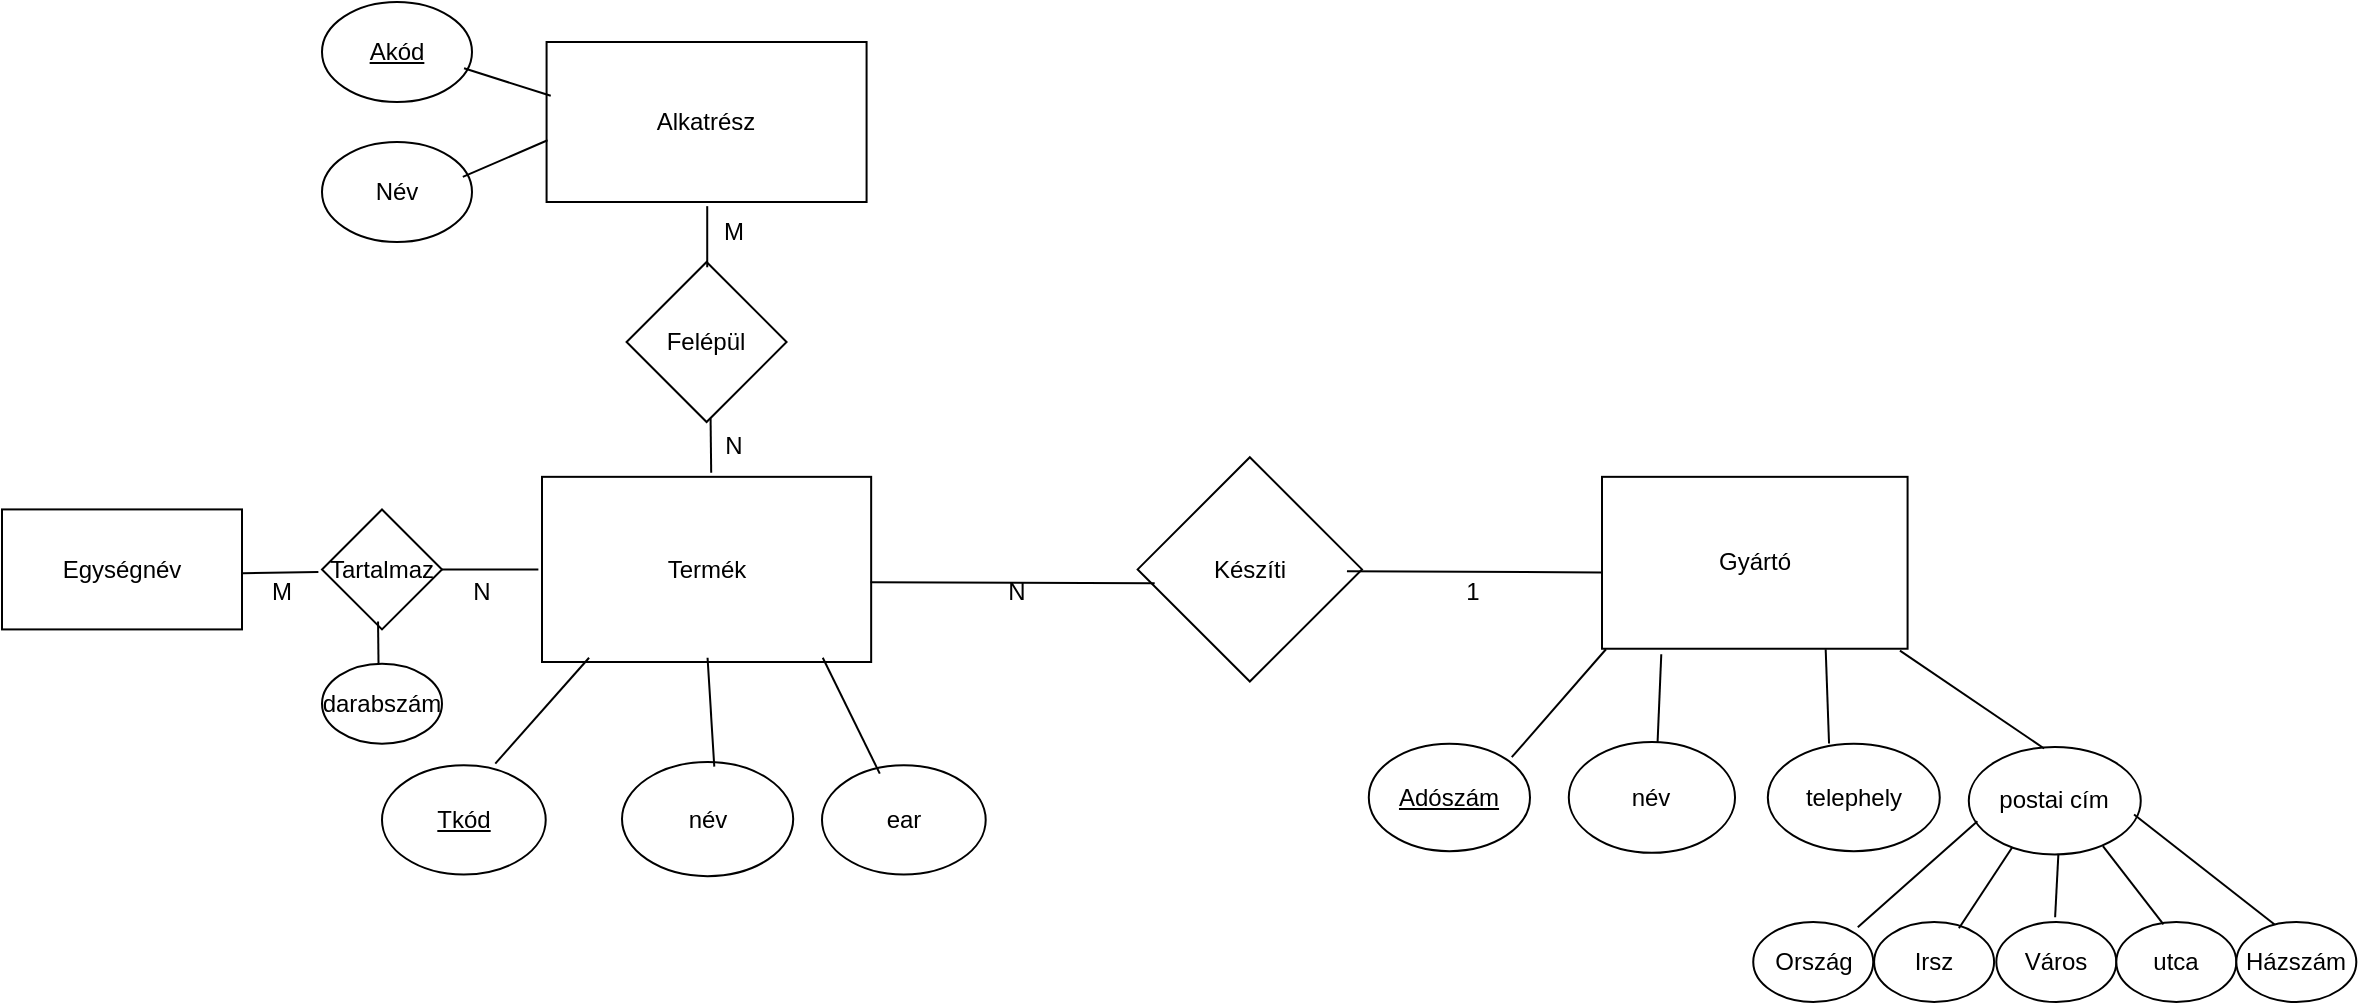<mxfile version="26.2.2">
  <diagram name="1 oldal" id="U9L_mThEmQpJSMEXH2Y8">
    <mxGraphModel dx="2009" dy="630" grid="1" gridSize="10" guides="1" tooltips="1" connect="1" arrows="1" fold="1" page="1" pageScale="1" pageWidth="827" pageHeight="1169" math="0" shadow="0">
      <root>
        <mxCell id="0" />
        <mxCell id="1" parent="0" />
        <mxCell id="KCTWwPVUpBCsBgQBtSwJ-1" value="&lt;font style=&quot;vertical-align: inherit;&quot;&gt;&lt;font style=&quot;vertical-align: inherit;&quot;&gt;Termék&lt;/font&gt;&lt;/font&gt;" style="rounded=0;whiteSpace=wrap;html=1;" vertex="1" parent="1">
          <mxGeometry x="150" y="867.42" width="164.58" height="92.58" as="geometry" />
        </mxCell>
        <mxCell id="KCTWwPVUpBCsBgQBtSwJ-2" value="&lt;font style=&quot;vertical-align: inherit;&quot;&gt;&lt;font style=&quot;vertical-align: inherit;&quot;&gt;Gyártó&lt;/font&gt;&lt;/font&gt;" style="rounded=0;whiteSpace=wrap;html=1;" vertex="1" parent="1">
          <mxGeometry x="680" y="867.42" width="152.79" height="85.95" as="geometry" />
        </mxCell>
        <mxCell id="KCTWwPVUpBCsBgQBtSwJ-3" value="&lt;font style=&quot;vertical-align: inherit;&quot;&gt;&lt;font style=&quot;vertical-align: inherit;&quot;&gt;&lt;u&gt;Tkód&lt;/u&gt;&lt;/font&gt;&lt;/font&gt;" style="ellipse;whiteSpace=wrap;html=1;" vertex="1" parent="1">
          <mxGeometry x="70" y="1011.66" width="81.86" height="54.57" as="geometry" />
        </mxCell>
        <mxCell id="KCTWwPVUpBCsBgQBtSwJ-4" value="&lt;font style=&quot;vertical-align: inherit;&quot;&gt;&lt;font style=&quot;vertical-align: inherit;&quot;&gt;&lt;font style=&quot;vertical-align: inherit;&quot;&gt;&lt;font style=&quot;vertical-align: inherit;&quot;&gt;név&lt;/font&gt;&lt;/font&gt;&lt;/font&gt;&lt;/font&gt;" style="ellipse;whiteSpace=wrap;html=1;" vertex="1" parent="1">
          <mxGeometry x="190" y="1010" width="85.6" height="57.07" as="geometry" />
        </mxCell>
        <mxCell id="KCTWwPVUpBCsBgQBtSwJ-5" value="&lt;font style=&quot;vertical-align: inherit;&quot;&gt;&lt;font style=&quot;vertical-align: inherit;&quot;&gt;&lt;font style=&quot;vertical-align: inherit;&quot;&gt;&lt;font style=&quot;vertical-align: inherit;&quot;&gt;&lt;font style=&quot;vertical-align: inherit;&quot;&gt;&lt;font style=&quot;vertical-align: inherit;&quot;&gt;ear&lt;/font&gt;&lt;/font&gt;&lt;/font&gt;&lt;/font&gt;&lt;/font&gt;&lt;/font&gt;" style="ellipse;whiteSpace=wrap;html=1;" vertex="1" parent="1">
          <mxGeometry x="290" y="1011.67" width="81.85" height="54.57" as="geometry" />
        </mxCell>
        <mxCell id="KCTWwPVUpBCsBgQBtSwJ-6" value="&lt;font style=&quot;vertical-align: inherit;&quot;&gt;&lt;font style=&quot;vertical-align: inherit;&quot;&gt;&lt;u&gt;&lt;font style=&quot;vertical-align: inherit;&quot;&gt;&lt;font style=&quot;vertical-align: inherit;&quot;&gt;Adószám&lt;/font&gt;&lt;/font&gt;&lt;/u&gt;&lt;/font&gt;&lt;/font&gt;" style="ellipse;whiteSpace=wrap;html=1;" vertex="1" parent="1">
          <mxGeometry x="563.4" y="1000.83" width="80.6" height="53.74" as="geometry" />
        </mxCell>
        <mxCell id="KCTWwPVUpBCsBgQBtSwJ-7" value="&lt;font style=&quot;vertical-align: inherit;&quot;&gt;&lt;font style=&quot;vertical-align: inherit;&quot;&gt;&lt;font style=&quot;vertical-align: inherit;&quot;&gt;&lt;font style=&quot;vertical-align: inherit;&quot;&gt;név&lt;/font&gt;&lt;/font&gt;&lt;/font&gt;&lt;/font&gt;" style="ellipse;whiteSpace=wrap;html=1;" vertex="1" parent="1">
          <mxGeometry x="663.4" y="1000" width="83.11" height="55.4" as="geometry" />
        </mxCell>
        <mxCell id="KCTWwPVUpBCsBgQBtSwJ-8" value="&lt;font style=&quot;vertical-align: inherit;&quot;&gt;&lt;font style=&quot;vertical-align: inherit;&quot;&gt;telephely&lt;/font&gt;&lt;/font&gt;" style="ellipse;whiteSpace=wrap;html=1;" vertex="1" parent="1">
          <mxGeometry x="762.91" y="1000.83" width="85.98" height="53.74" as="geometry" />
        </mxCell>
        <mxCell id="KCTWwPVUpBCsBgQBtSwJ-9" value="&lt;font style=&quot;vertical-align: inherit;&quot;&gt;&lt;font style=&quot;vertical-align: inherit;&quot;&gt;Készíti&lt;/font&gt;&lt;/font&gt;" style="rhombus;whiteSpace=wrap;html=1;" vertex="1" parent="1">
          <mxGeometry x="447.83" y="857.62" width="112.17" height="112.17" as="geometry" />
        </mxCell>
        <mxCell id="KCTWwPVUpBCsBgQBtSwJ-10" value="" style="endArrow=none;html=1;rounded=0;entryX=0.143;entryY=0.977;entryDx=0;entryDy=0;entryPerimeter=0;exitX=0.692;exitY=-0.016;exitDx=0;exitDy=0;exitPerimeter=0;" edge="1" parent="1" source="KCTWwPVUpBCsBgQBtSwJ-3" target="KCTWwPVUpBCsBgQBtSwJ-1">
          <mxGeometry width="50" height="50" relative="1" as="geometry">
            <mxPoint x="240" y="999" as="sourcePoint" />
            <mxPoint x="101.33" y="972" as="targetPoint" />
          </mxGeometry>
        </mxCell>
        <mxCell id="KCTWwPVUpBCsBgQBtSwJ-11" value="" style="endArrow=none;html=1;rounded=0;entryX=0.503;entryY=0.977;entryDx=0;entryDy=0;entryPerimeter=0;exitX=0.539;exitY=0.041;exitDx=0;exitDy=0;exitPerimeter=0;" edge="1" parent="1" source="KCTWwPVUpBCsBgQBtSwJ-4" target="KCTWwPVUpBCsBgQBtSwJ-1">
          <mxGeometry width="50" height="50" relative="1" as="geometry">
            <mxPoint x="164.35" y="1002" as="sourcePoint" />
            <mxPoint x="164.5" y="972" as="targetPoint" />
          </mxGeometry>
        </mxCell>
        <mxCell id="KCTWwPVUpBCsBgQBtSwJ-12" value="" style="endArrow=none;html=1;rounded=0;exitX=0.353;exitY=0.076;exitDx=0;exitDy=0;exitPerimeter=0;entryX=0.853;entryY=0.977;entryDx=0;entryDy=0;entryPerimeter=0;" edge="1" parent="1" source="KCTWwPVUpBCsBgQBtSwJ-5" target="KCTWwPVUpBCsBgQBtSwJ-1">
          <mxGeometry width="50" height="50" relative="1" as="geometry">
            <mxPoint x="375.365" y="996.914" as="sourcePoint" />
            <mxPoint x="224.65" y="972" as="targetPoint" />
          </mxGeometry>
        </mxCell>
        <mxCell id="KCTWwPVUpBCsBgQBtSwJ-13" value="" style="endArrow=none;html=1;rounded=0;exitX=0.933;exitY=0.508;exitDx=0;exitDy=0;exitPerimeter=0;entryX=0;entryY=0.556;entryDx=0;entryDy=0;entryPerimeter=0;" edge="1" parent="1" source="KCTWwPVUpBCsBgQBtSwJ-9" target="KCTWwPVUpBCsBgQBtSwJ-2">
          <mxGeometry width="50" height="50" relative="1" as="geometry">
            <mxPoint x="373.68" y="931.56" as="sourcePoint" />
            <mxPoint x="490" y="932" as="targetPoint" />
          </mxGeometry>
        </mxCell>
        <mxCell id="KCTWwPVUpBCsBgQBtSwJ-14" value="" style="endArrow=none;html=1;rounded=0;exitX=0.998;exitY=0.569;exitDx=0;exitDy=0;exitPerimeter=0;entryX=0.076;entryY=0.562;entryDx=0;entryDy=0;entryPerimeter=0;" edge="1" parent="1" source="KCTWwPVUpBCsBgQBtSwJ-1" target="KCTWwPVUpBCsBgQBtSwJ-9">
          <mxGeometry width="50" height="50" relative="1" as="geometry">
            <mxPoint x="179" y="932" as="sourcePoint" />
            <mxPoint x="360" y="950" as="targetPoint" />
          </mxGeometry>
        </mxCell>
        <mxCell id="KCTWwPVUpBCsBgQBtSwJ-15" value="N" style="text;html=1;align=center;verticalAlign=middle;resizable=0;points=[];autosize=1;strokeColor=none;fillColor=none;" vertex="1" parent="1">
          <mxGeometry x="371.85" y="910" width="30" height="30" as="geometry" />
        </mxCell>
        <mxCell id="KCTWwPVUpBCsBgQBtSwJ-16" value="1" style="text;html=1;align=center;verticalAlign=middle;resizable=0;points=[];autosize=1;strokeColor=none;fillColor=none;" vertex="1" parent="1">
          <mxGeometry x="600" y="910" width="30" height="30" as="geometry" />
        </mxCell>
        <mxCell id="KCTWwPVUpBCsBgQBtSwJ-17" value="&lt;font style=&quot;vertical-align: inherit;&quot;&gt;&lt;font style=&quot;vertical-align: inherit;&quot;&gt;postai cím&lt;/font&gt;&lt;/font&gt;" style="ellipse;whiteSpace=wrap;html=1;" vertex="1" parent="1">
          <mxGeometry x="863.4" y="1002.49" width="85.98" height="53.74" as="geometry" />
        </mxCell>
        <mxCell id="KCTWwPVUpBCsBgQBtSwJ-18" value="Irsz" style="ellipse;whiteSpace=wrap;html=1;" vertex="1" parent="1">
          <mxGeometry x="816.05" y="1090" width="60" height="40" as="geometry" />
        </mxCell>
        <mxCell id="KCTWwPVUpBCsBgQBtSwJ-19" value="" style="endArrow=none;html=1;rounded=0;entryX=0.013;entryY=1.003;entryDx=0;entryDy=0;entryPerimeter=0;exitX=0.887;exitY=0.126;exitDx=0;exitDy=0;exitPerimeter=0;" edge="1" parent="1" source="KCTWwPVUpBCsBgQBtSwJ-6" target="KCTWwPVUpBCsBgQBtSwJ-2">
          <mxGeometry width="50" height="50" relative="1" as="geometry">
            <mxPoint x="636.5" y="1006.67" as="sourcePoint" />
            <mxPoint x="683.5" y="953.67" as="targetPoint" />
          </mxGeometry>
        </mxCell>
        <mxCell id="KCTWwPVUpBCsBgQBtSwJ-20" value="" style="endArrow=none;html=1;rounded=0;entryX=0.194;entryY=1.032;entryDx=0;entryDy=0;entryPerimeter=0;exitX=0.534;exitY=0.005;exitDx=0;exitDy=0;exitPerimeter=0;" edge="1" parent="1" source="KCTWwPVUpBCsBgQBtSwJ-7" target="KCTWwPVUpBCsBgQBtSwJ-2">
          <mxGeometry width="50" height="50" relative="1" as="geometry">
            <mxPoint x="713" y="1007.37" as="sourcePoint" />
            <mxPoint x="710" y="953.37" as="targetPoint" />
          </mxGeometry>
        </mxCell>
        <mxCell id="KCTWwPVUpBCsBgQBtSwJ-21" value="" style="endArrow=none;html=1;rounded=0;exitX=0.356;exitY=-0.002;exitDx=0;exitDy=0;exitPerimeter=0;entryX=0.732;entryY=1.003;entryDx=0;entryDy=0;entryPerimeter=0;" edge="1" parent="1" source="KCTWwPVUpBCsBgQBtSwJ-8" target="KCTWwPVUpBCsBgQBtSwJ-2">
          <mxGeometry width="50" height="50" relative="1" as="geometry">
            <mxPoint x="828.5" y="1011.67" as="sourcePoint" />
            <mxPoint x="799.5" y="953.67" as="targetPoint" />
          </mxGeometry>
        </mxCell>
        <mxCell id="KCTWwPVUpBCsBgQBtSwJ-22" value="" style="endArrow=none;html=1;rounded=0;entryX=0.975;entryY=1.011;entryDx=0;entryDy=0;entryPerimeter=0;exitX=0.438;exitY=0.014;exitDx=0;exitDy=0;exitPerimeter=0;" edge="1" parent="1" source="KCTWwPVUpBCsBgQBtSwJ-17" target="KCTWwPVUpBCsBgQBtSwJ-2">
          <mxGeometry width="50" height="50" relative="1" as="geometry">
            <mxPoint x="830" y="1002.49" as="sourcePoint" />
            <mxPoint x="877" y="948.49" as="targetPoint" />
          </mxGeometry>
        </mxCell>
        <mxCell id="KCTWwPVUpBCsBgQBtSwJ-23" value="Város" style="ellipse;whiteSpace=wrap;html=1;" vertex="1" parent="1">
          <mxGeometry x="877.16" y="1090" width="60" height="40" as="geometry" />
        </mxCell>
        <mxCell id="KCTWwPVUpBCsBgQBtSwJ-24" value="utca" style="ellipse;whiteSpace=wrap;html=1;" vertex="1" parent="1">
          <mxGeometry x="937.16" y="1090" width="60" height="40" as="geometry" />
        </mxCell>
        <mxCell id="KCTWwPVUpBCsBgQBtSwJ-25" value="Házszám" style="ellipse;whiteSpace=wrap;html=1;" vertex="1" parent="1">
          <mxGeometry x="997.16" y="1090" width="60" height="40" as="geometry" />
        </mxCell>
        <mxCell id="KCTWwPVUpBCsBgQBtSwJ-26" value="Ország" style="ellipse;whiteSpace=wrap;html=1;" vertex="1" parent="1">
          <mxGeometry x="755.62" y="1090" width="60" height="40" as="geometry" />
        </mxCell>
        <mxCell id="KCTWwPVUpBCsBgQBtSwJ-27" value="" style="endArrow=none;html=1;rounded=0;exitX=0.871;exitY=0.065;exitDx=0;exitDy=0;exitPerimeter=0;entryX=0.05;entryY=0.69;entryDx=0;entryDy=0;entryPerimeter=0;" edge="1" parent="1" source="KCTWwPVUpBCsBgQBtSwJ-26" target="KCTWwPVUpBCsBgQBtSwJ-17">
          <mxGeometry width="50" height="50" relative="1" as="geometry">
            <mxPoint x="816.05" y="1090" as="sourcePoint" />
            <mxPoint x="866.05" y="1040" as="targetPoint" />
          </mxGeometry>
        </mxCell>
        <mxCell id="KCTWwPVUpBCsBgQBtSwJ-28" value="" style="endArrow=none;html=1;rounded=0;exitX=0.707;exitY=0.079;exitDx=0;exitDy=0;exitPerimeter=0;entryX=0.253;entryY=0.933;entryDx=0;entryDy=0;entryPerimeter=0;" edge="1" parent="1" source="KCTWwPVUpBCsBgQBtSwJ-18" target="KCTWwPVUpBCsBgQBtSwJ-17">
          <mxGeometry width="50" height="50" relative="1" as="geometry">
            <mxPoint x="840" y="1104.57" as="sourcePoint" />
            <mxPoint x="890" y="1054.57" as="targetPoint" />
          </mxGeometry>
        </mxCell>
        <mxCell id="KCTWwPVUpBCsBgQBtSwJ-29" value="" style="endArrow=none;html=1;rounded=0;exitX=0.49;exitY=-0.06;exitDx=0;exitDy=0;exitPerimeter=0;entryX=0.521;entryY=0.995;entryDx=0;entryDy=0;entryPerimeter=0;" edge="1" parent="1" source="KCTWwPVUpBCsBgQBtSwJ-23" target="KCTWwPVUpBCsBgQBtSwJ-17">
          <mxGeometry width="50" height="50" relative="1" as="geometry">
            <mxPoint x="880" y="1096.23" as="sourcePoint" />
            <mxPoint x="907" y="1056.23" as="targetPoint" />
          </mxGeometry>
        </mxCell>
        <mxCell id="KCTWwPVUpBCsBgQBtSwJ-30" value="" style="endArrow=none;html=1;rounded=0;exitX=0.393;exitY=0.031;exitDx=0;exitDy=0;exitPerimeter=0;entryX=0.78;entryY=0.922;entryDx=0;entryDy=0;entryPerimeter=0;" edge="1" parent="1" source="KCTWwPVUpBCsBgQBtSwJ-24" target="KCTWwPVUpBCsBgQBtSwJ-17">
          <mxGeometry width="50" height="50" relative="1" as="geometry">
            <mxPoint x="930" y="1086.57" as="sourcePoint" />
            <mxPoint x="931" y="1054.57" as="targetPoint" />
          </mxGeometry>
        </mxCell>
        <mxCell id="KCTWwPVUpBCsBgQBtSwJ-31" value="" style="endArrow=none;html=1;rounded=0;exitX=0.319;exitY=0.031;exitDx=0;exitDy=0;exitPerimeter=0;entryX=0.961;entryY=0.628;entryDx=0;entryDy=0;entryPerimeter=0;" edge="1" parent="1" source="KCTWwPVUpBCsBgQBtSwJ-25" target="KCTWwPVUpBCsBgQBtSwJ-17">
          <mxGeometry width="50" height="50" relative="1" as="geometry">
            <mxPoint x="980.38" y="1079" as="sourcePoint" />
            <mxPoint x="949.38" y="1040" as="targetPoint" />
          </mxGeometry>
        </mxCell>
        <mxCell id="KCTWwPVUpBCsBgQBtSwJ-36" value="Egységnév" style="rounded=0;whiteSpace=wrap;html=1;" vertex="1" parent="1">
          <mxGeometry x="-120" y="883.71" width="120" height="60" as="geometry" />
        </mxCell>
        <mxCell id="KCTWwPVUpBCsBgQBtSwJ-37" value="Tartalmaz" style="rhombus;whiteSpace=wrap;html=1;" vertex="1" parent="1">
          <mxGeometry x="40" y="883.71" width="60" height="60" as="geometry" />
        </mxCell>
        <mxCell id="KCTWwPVUpBCsBgQBtSwJ-38" value="" style="endArrow=none;html=1;rounded=0;exitX=1;exitY=0.5;exitDx=0;exitDy=0;entryX=-0.011;entryY=0.501;entryDx=0;entryDy=0;entryPerimeter=0;" edge="1" parent="1" source="KCTWwPVUpBCsBgQBtSwJ-37" target="KCTWwPVUpBCsBgQBtSwJ-1">
          <mxGeometry width="50" height="50" relative="1" as="geometry">
            <mxPoint x="101.86" y="960" as="sourcePoint" />
            <mxPoint x="151.86" y="910" as="targetPoint" />
          </mxGeometry>
        </mxCell>
        <mxCell id="KCTWwPVUpBCsBgQBtSwJ-39" value="" style="endArrow=none;html=1;rounded=0;exitX=1.004;exitY=0.532;exitDx=0;exitDy=0;entryX=-0.03;entryY=0.521;entryDx=0;entryDy=0;entryPerimeter=0;exitPerimeter=0;" edge="1" parent="1" source="KCTWwPVUpBCsBgQBtSwJ-36" target="KCTWwPVUpBCsBgQBtSwJ-37">
          <mxGeometry width="50" height="50" relative="1" as="geometry">
            <mxPoint x="-8" y="913.6" as="sourcePoint" />
            <mxPoint x="40" y="913.6" as="targetPoint" />
          </mxGeometry>
        </mxCell>
        <mxCell id="KCTWwPVUpBCsBgQBtSwJ-40" value="darabszám" style="ellipse;whiteSpace=wrap;html=1;" vertex="1" parent="1">
          <mxGeometry x="40" y="960.83" width="60" height="40" as="geometry" />
        </mxCell>
        <mxCell id="KCTWwPVUpBCsBgQBtSwJ-41" value="" style="endArrow=none;html=1;rounded=0;exitX=0.471;exitY=0.003;exitDx=0;exitDy=0;exitPerimeter=0;entryX=0.467;entryY=0.934;entryDx=0;entryDy=0;entryPerimeter=0;" edge="1" parent="1" source="KCTWwPVUpBCsBgQBtSwJ-40" target="KCTWwPVUpBCsBgQBtSwJ-37">
          <mxGeometry width="50" height="50" relative="1" as="geometry">
            <mxPoint x="-110" y="993.71" as="sourcePoint" />
            <mxPoint x="-60" y="943.71" as="targetPoint" />
          </mxGeometry>
        </mxCell>
        <mxCell id="KCTWwPVUpBCsBgQBtSwJ-42" value="N" style="text;html=1;align=center;verticalAlign=middle;whiteSpace=wrap;rounded=0;" vertex="1" parent="1">
          <mxGeometry x="90" y="910" width="60" height="30" as="geometry" />
        </mxCell>
        <mxCell id="KCTWwPVUpBCsBgQBtSwJ-44" value="M" style="text;html=1;align=center;verticalAlign=middle;whiteSpace=wrap;rounded=0;" vertex="1" parent="1">
          <mxGeometry x="-10" y="910" width="60" height="30" as="geometry" />
        </mxCell>
        <mxCell id="KCTWwPVUpBCsBgQBtSwJ-45" value="Alkatrész" style="rounded=0;whiteSpace=wrap;html=1;" vertex="1" parent="1">
          <mxGeometry x="152.29" y="650" width="160" height="80" as="geometry" />
        </mxCell>
        <mxCell id="KCTWwPVUpBCsBgQBtSwJ-46" value="Felépül" style="rhombus;whiteSpace=wrap;html=1;" vertex="1" parent="1">
          <mxGeometry x="192.29" y="760" width="80" height="80" as="geometry" />
        </mxCell>
        <mxCell id="KCTWwPVUpBCsBgQBtSwJ-47" value="" style="endArrow=none;html=1;rounded=0;entryX=0.525;entryY=0.977;entryDx=0;entryDy=0;entryPerimeter=0;exitX=0.514;exitY=-0.022;exitDx=0;exitDy=0;exitPerimeter=0;" edge="1" parent="1" source="KCTWwPVUpBCsBgQBtSwJ-1" target="KCTWwPVUpBCsBgQBtSwJ-46">
          <mxGeometry width="50" height="50" relative="1" as="geometry">
            <mxPoint x="180" y="890" as="sourcePoint" />
            <mxPoint x="230" y="840" as="targetPoint" />
          </mxGeometry>
        </mxCell>
        <mxCell id="KCTWwPVUpBCsBgQBtSwJ-48" value="" style="endArrow=none;html=1;rounded=0;entryX=0.502;entryY=1.026;entryDx=0;entryDy=0;entryPerimeter=0;exitX=0.504;exitY=0.033;exitDx=0;exitDy=0;exitPerimeter=0;" edge="1" parent="1" source="KCTWwPVUpBCsBgQBtSwJ-46" target="KCTWwPVUpBCsBgQBtSwJ-45">
          <mxGeometry width="50" height="50" relative="1" as="geometry">
            <mxPoint x="232.79" y="760" as="sourcePoint" />
            <mxPoint x="231.79" y="733" as="targetPoint" />
          </mxGeometry>
        </mxCell>
        <mxCell id="KCTWwPVUpBCsBgQBtSwJ-49" value="&lt;u&gt;Akód&lt;/u&gt;" style="ellipse;whiteSpace=wrap;html=1;" vertex="1" parent="1">
          <mxGeometry x="40" y="630" width="75" height="50" as="geometry" />
        </mxCell>
        <mxCell id="KCTWwPVUpBCsBgQBtSwJ-50" value="Név" style="ellipse;whiteSpace=wrap;html=1;" vertex="1" parent="1">
          <mxGeometry x="40" y="700" width="75" height="50" as="geometry" />
        </mxCell>
        <mxCell id="KCTWwPVUpBCsBgQBtSwJ-51" value="" style="endArrow=none;html=1;rounded=0;exitX=0.013;exitY=0.336;exitDx=0;exitDy=0;exitPerimeter=0;entryX=0.947;entryY=0.663;entryDx=0;entryDy=0;entryPerimeter=0;" edge="1" parent="1" source="KCTWwPVUpBCsBgQBtSwJ-45" target="KCTWwPVUpBCsBgQBtSwJ-49">
          <mxGeometry width="50" height="50" relative="1" as="geometry">
            <mxPoint x="65" y="710" as="sourcePoint" />
            <mxPoint x="115" y="660" as="targetPoint" />
          </mxGeometry>
        </mxCell>
        <mxCell id="KCTWwPVUpBCsBgQBtSwJ-52" value="" style="endArrow=none;html=1;rounded=0;exitX=0.939;exitY=0.349;exitDx=0;exitDy=0;exitPerimeter=0;entryX=0.003;entryY=0.614;entryDx=0;entryDy=0;entryPerimeter=0;" edge="1" parent="1" source="KCTWwPVUpBCsBgQBtSwJ-50" target="KCTWwPVUpBCsBgQBtSwJ-45">
          <mxGeometry width="50" height="50" relative="1" as="geometry">
            <mxPoint x="101.86" y="750" as="sourcePoint" />
            <mxPoint x="151.86" y="700" as="targetPoint" />
          </mxGeometry>
        </mxCell>
        <mxCell id="KCTWwPVUpBCsBgQBtSwJ-53" value="N" style="text;html=1;align=center;verticalAlign=middle;whiteSpace=wrap;rounded=0;" vertex="1" parent="1">
          <mxGeometry x="215.6" y="837.42" width="60" height="30" as="geometry" />
        </mxCell>
        <mxCell id="KCTWwPVUpBCsBgQBtSwJ-54" value="M" style="text;html=1;align=center;verticalAlign=middle;whiteSpace=wrap;rounded=0;" vertex="1" parent="1">
          <mxGeometry x="215.6" y="730" width="60" height="30" as="geometry" />
        </mxCell>
      </root>
    </mxGraphModel>
  </diagram>
</mxfile>
